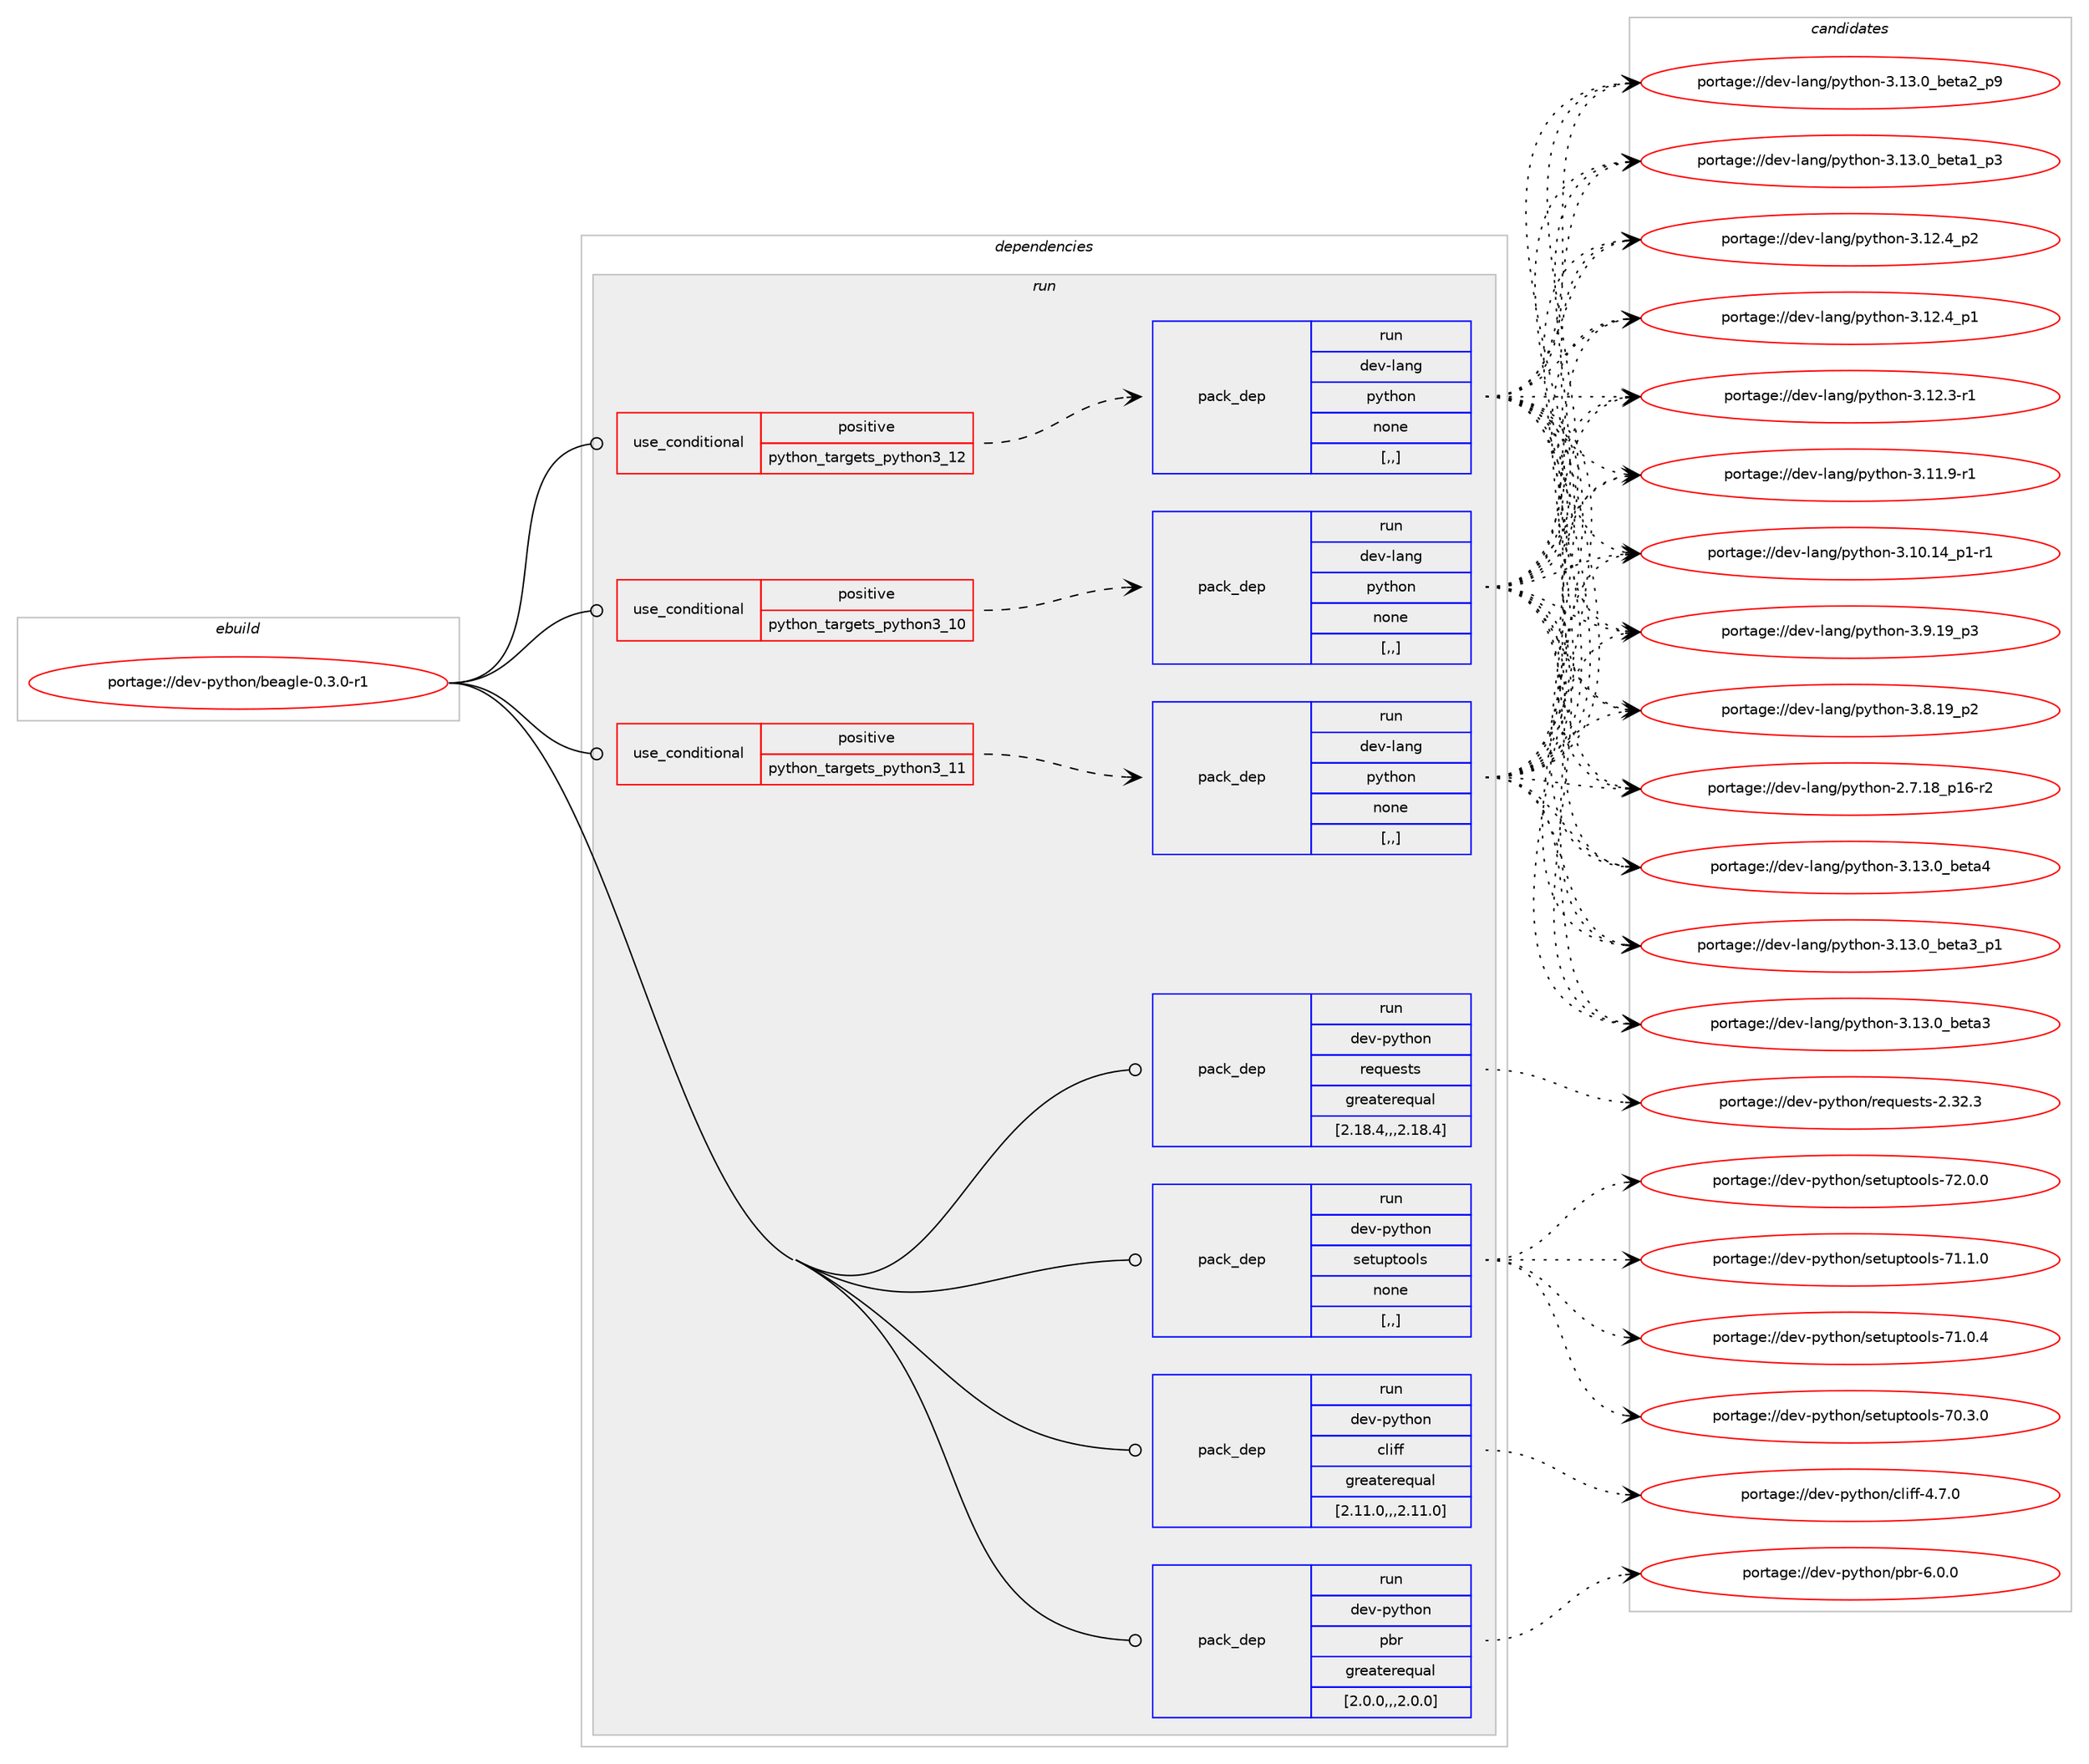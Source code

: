 digraph prolog {

# *************
# Graph options
# *************

newrank=true;
concentrate=true;
compound=true;
graph [rankdir=LR,fontname=Helvetica,fontsize=10,ranksep=1.5];#, ranksep=2.5, nodesep=0.2];
edge  [arrowhead=vee];
node  [fontname=Helvetica,fontsize=10];

# **********
# The ebuild
# **********

subgraph cluster_leftcol {
color=gray;
label=<<i>ebuild</i>>;
id [label="portage://dev-python/beagle-0.3.0-r1", color=red, width=4, href="../dev-python/beagle-0.3.0-r1.svg"];
}

# ****************
# The dependencies
# ****************

subgraph cluster_midcol {
color=gray;
label=<<i>dependencies</i>>;
subgraph cluster_compile {
fillcolor="#eeeeee";
style=filled;
label=<<i>compile</i>>;
}
subgraph cluster_compileandrun {
fillcolor="#eeeeee";
style=filled;
label=<<i>compile and run</i>>;
}
subgraph cluster_run {
fillcolor="#eeeeee";
style=filled;
label=<<i>run</i>>;
subgraph cond31353 {
dependency143037 [label=<<TABLE BORDER="0" CELLBORDER="1" CELLSPACING="0" CELLPADDING="4"><TR><TD ROWSPAN="3" CELLPADDING="10">use_conditional</TD></TR><TR><TD>positive</TD></TR><TR><TD>python_targets_python3_10</TD></TR></TABLE>>, shape=none, color=red];
subgraph pack110439 {
dependency143038 [label=<<TABLE BORDER="0" CELLBORDER="1" CELLSPACING="0" CELLPADDING="4" WIDTH="220"><TR><TD ROWSPAN="6" CELLPADDING="30">pack_dep</TD></TR><TR><TD WIDTH="110">run</TD></TR><TR><TD>dev-lang</TD></TR><TR><TD>python</TD></TR><TR><TD>none</TD></TR><TR><TD>[,,]</TD></TR></TABLE>>, shape=none, color=blue];
}
dependency143037:e -> dependency143038:w [weight=20,style="dashed",arrowhead="vee"];
}
id:e -> dependency143037:w [weight=20,style="solid",arrowhead="odot"];
subgraph cond31354 {
dependency143039 [label=<<TABLE BORDER="0" CELLBORDER="1" CELLSPACING="0" CELLPADDING="4"><TR><TD ROWSPAN="3" CELLPADDING="10">use_conditional</TD></TR><TR><TD>positive</TD></TR><TR><TD>python_targets_python3_11</TD></TR></TABLE>>, shape=none, color=red];
subgraph pack110440 {
dependency143040 [label=<<TABLE BORDER="0" CELLBORDER="1" CELLSPACING="0" CELLPADDING="4" WIDTH="220"><TR><TD ROWSPAN="6" CELLPADDING="30">pack_dep</TD></TR><TR><TD WIDTH="110">run</TD></TR><TR><TD>dev-lang</TD></TR><TR><TD>python</TD></TR><TR><TD>none</TD></TR><TR><TD>[,,]</TD></TR></TABLE>>, shape=none, color=blue];
}
dependency143039:e -> dependency143040:w [weight=20,style="dashed",arrowhead="vee"];
}
id:e -> dependency143039:w [weight=20,style="solid",arrowhead="odot"];
subgraph cond31355 {
dependency143041 [label=<<TABLE BORDER="0" CELLBORDER="1" CELLSPACING="0" CELLPADDING="4"><TR><TD ROWSPAN="3" CELLPADDING="10">use_conditional</TD></TR><TR><TD>positive</TD></TR><TR><TD>python_targets_python3_12</TD></TR></TABLE>>, shape=none, color=red];
subgraph pack110441 {
dependency143042 [label=<<TABLE BORDER="0" CELLBORDER="1" CELLSPACING="0" CELLPADDING="4" WIDTH="220"><TR><TD ROWSPAN="6" CELLPADDING="30">pack_dep</TD></TR><TR><TD WIDTH="110">run</TD></TR><TR><TD>dev-lang</TD></TR><TR><TD>python</TD></TR><TR><TD>none</TD></TR><TR><TD>[,,]</TD></TR></TABLE>>, shape=none, color=blue];
}
dependency143041:e -> dependency143042:w [weight=20,style="dashed",arrowhead="vee"];
}
id:e -> dependency143041:w [weight=20,style="solid",arrowhead="odot"];
subgraph pack110442 {
dependency143043 [label=<<TABLE BORDER="0" CELLBORDER="1" CELLSPACING="0" CELLPADDING="4" WIDTH="220"><TR><TD ROWSPAN="6" CELLPADDING="30">pack_dep</TD></TR><TR><TD WIDTH="110">run</TD></TR><TR><TD>dev-python</TD></TR><TR><TD>cliff</TD></TR><TR><TD>greaterequal</TD></TR><TR><TD>[2.11.0,,,2.11.0]</TD></TR></TABLE>>, shape=none, color=blue];
}
id:e -> dependency143043:w [weight=20,style="solid",arrowhead="odot"];
subgraph pack110443 {
dependency143044 [label=<<TABLE BORDER="0" CELLBORDER="1" CELLSPACING="0" CELLPADDING="4" WIDTH="220"><TR><TD ROWSPAN="6" CELLPADDING="30">pack_dep</TD></TR><TR><TD WIDTH="110">run</TD></TR><TR><TD>dev-python</TD></TR><TR><TD>pbr</TD></TR><TR><TD>greaterequal</TD></TR><TR><TD>[2.0.0,,,2.0.0]</TD></TR></TABLE>>, shape=none, color=blue];
}
id:e -> dependency143044:w [weight=20,style="solid",arrowhead="odot"];
subgraph pack110444 {
dependency143045 [label=<<TABLE BORDER="0" CELLBORDER="1" CELLSPACING="0" CELLPADDING="4" WIDTH="220"><TR><TD ROWSPAN="6" CELLPADDING="30">pack_dep</TD></TR><TR><TD WIDTH="110">run</TD></TR><TR><TD>dev-python</TD></TR><TR><TD>requests</TD></TR><TR><TD>greaterequal</TD></TR><TR><TD>[2.18.4,,,2.18.4]</TD></TR></TABLE>>, shape=none, color=blue];
}
id:e -> dependency143045:w [weight=20,style="solid",arrowhead="odot"];
subgraph pack110445 {
dependency143046 [label=<<TABLE BORDER="0" CELLBORDER="1" CELLSPACING="0" CELLPADDING="4" WIDTH="220"><TR><TD ROWSPAN="6" CELLPADDING="30">pack_dep</TD></TR><TR><TD WIDTH="110">run</TD></TR><TR><TD>dev-python</TD></TR><TR><TD>setuptools</TD></TR><TR><TD>none</TD></TR><TR><TD>[,,]</TD></TR></TABLE>>, shape=none, color=blue];
}
id:e -> dependency143046:w [weight=20,style="solid",arrowhead="odot"];
}
}

# **************
# The candidates
# **************

subgraph cluster_choices {
rank=same;
color=gray;
label=<<i>candidates</i>>;

subgraph choice110439 {
color=black;
nodesep=1;
choice1001011184510897110103471121211161041111104551464951464895981011169752 [label="portage://dev-lang/python-3.13.0_beta4", color=red, width=4,href="../dev-lang/python-3.13.0_beta4.svg"];
choice10010111845108971101034711212111610411111045514649514648959810111697519511249 [label="portage://dev-lang/python-3.13.0_beta3_p1", color=red, width=4,href="../dev-lang/python-3.13.0_beta3_p1.svg"];
choice1001011184510897110103471121211161041111104551464951464895981011169751 [label="portage://dev-lang/python-3.13.0_beta3", color=red, width=4,href="../dev-lang/python-3.13.0_beta3.svg"];
choice10010111845108971101034711212111610411111045514649514648959810111697509511257 [label="portage://dev-lang/python-3.13.0_beta2_p9", color=red, width=4,href="../dev-lang/python-3.13.0_beta2_p9.svg"];
choice10010111845108971101034711212111610411111045514649514648959810111697499511251 [label="portage://dev-lang/python-3.13.0_beta1_p3", color=red, width=4,href="../dev-lang/python-3.13.0_beta1_p3.svg"];
choice100101118451089711010347112121116104111110455146495046529511250 [label="portage://dev-lang/python-3.12.4_p2", color=red, width=4,href="../dev-lang/python-3.12.4_p2.svg"];
choice100101118451089711010347112121116104111110455146495046529511249 [label="portage://dev-lang/python-3.12.4_p1", color=red, width=4,href="../dev-lang/python-3.12.4_p1.svg"];
choice100101118451089711010347112121116104111110455146495046514511449 [label="portage://dev-lang/python-3.12.3-r1", color=red, width=4,href="../dev-lang/python-3.12.3-r1.svg"];
choice100101118451089711010347112121116104111110455146494946574511449 [label="portage://dev-lang/python-3.11.9-r1", color=red, width=4,href="../dev-lang/python-3.11.9-r1.svg"];
choice100101118451089711010347112121116104111110455146494846495295112494511449 [label="portage://dev-lang/python-3.10.14_p1-r1", color=red, width=4,href="../dev-lang/python-3.10.14_p1-r1.svg"];
choice100101118451089711010347112121116104111110455146574649579511251 [label="portage://dev-lang/python-3.9.19_p3", color=red, width=4,href="../dev-lang/python-3.9.19_p3.svg"];
choice100101118451089711010347112121116104111110455146564649579511250 [label="portage://dev-lang/python-3.8.19_p2", color=red, width=4,href="../dev-lang/python-3.8.19_p2.svg"];
choice100101118451089711010347112121116104111110455046554649569511249544511450 [label="portage://dev-lang/python-2.7.18_p16-r2", color=red, width=4,href="../dev-lang/python-2.7.18_p16-r2.svg"];
dependency143038:e -> choice1001011184510897110103471121211161041111104551464951464895981011169752:w [style=dotted,weight="100"];
dependency143038:e -> choice10010111845108971101034711212111610411111045514649514648959810111697519511249:w [style=dotted,weight="100"];
dependency143038:e -> choice1001011184510897110103471121211161041111104551464951464895981011169751:w [style=dotted,weight="100"];
dependency143038:e -> choice10010111845108971101034711212111610411111045514649514648959810111697509511257:w [style=dotted,weight="100"];
dependency143038:e -> choice10010111845108971101034711212111610411111045514649514648959810111697499511251:w [style=dotted,weight="100"];
dependency143038:e -> choice100101118451089711010347112121116104111110455146495046529511250:w [style=dotted,weight="100"];
dependency143038:e -> choice100101118451089711010347112121116104111110455146495046529511249:w [style=dotted,weight="100"];
dependency143038:e -> choice100101118451089711010347112121116104111110455146495046514511449:w [style=dotted,weight="100"];
dependency143038:e -> choice100101118451089711010347112121116104111110455146494946574511449:w [style=dotted,weight="100"];
dependency143038:e -> choice100101118451089711010347112121116104111110455146494846495295112494511449:w [style=dotted,weight="100"];
dependency143038:e -> choice100101118451089711010347112121116104111110455146574649579511251:w [style=dotted,weight="100"];
dependency143038:e -> choice100101118451089711010347112121116104111110455146564649579511250:w [style=dotted,weight="100"];
dependency143038:e -> choice100101118451089711010347112121116104111110455046554649569511249544511450:w [style=dotted,weight="100"];
}
subgraph choice110440 {
color=black;
nodesep=1;
choice1001011184510897110103471121211161041111104551464951464895981011169752 [label="portage://dev-lang/python-3.13.0_beta4", color=red, width=4,href="../dev-lang/python-3.13.0_beta4.svg"];
choice10010111845108971101034711212111610411111045514649514648959810111697519511249 [label="portage://dev-lang/python-3.13.0_beta3_p1", color=red, width=4,href="../dev-lang/python-3.13.0_beta3_p1.svg"];
choice1001011184510897110103471121211161041111104551464951464895981011169751 [label="portage://dev-lang/python-3.13.0_beta3", color=red, width=4,href="../dev-lang/python-3.13.0_beta3.svg"];
choice10010111845108971101034711212111610411111045514649514648959810111697509511257 [label="portage://dev-lang/python-3.13.0_beta2_p9", color=red, width=4,href="../dev-lang/python-3.13.0_beta2_p9.svg"];
choice10010111845108971101034711212111610411111045514649514648959810111697499511251 [label="portage://dev-lang/python-3.13.0_beta1_p3", color=red, width=4,href="../dev-lang/python-3.13.0_beta1_p3.svg"];
choice100101118451089711010347112121116104111110455146495046529511250 [label="portage://dev-lang/python-3.12.4_p2", color=red, width=4,href="../dev-lang/python-3.12.4_p2.svg"];
choice100101118451089711010347112121116104111110455146495046529511249 [label="portage://dev-lang/python-3.12.4_p1", color=red, width=4,href="../dev-lang/python-3.12.4_p1.svg"];
choice100101118451089711010347112121116104111110455146495046514511449 [label="portage://dev-lang/python-3.12.3-r1", color=red, width=4,href="../dev-lang/python-3.12.3-r1.svg"];
choice100101118451089711010347112121116104111110455146494946574511449 [label="portage://dev-lang/python-3.11.9-r1", color=red, width=4,href="../dev-lang/python-3.11.9-r1.svg"];
choice100101118451089711010347112121116104111110455146494846495295112494511449 [label="portage://dev-lang/python-3.10.14_p1-r1", color=red, width=4,href="../dev-lang/python-3.10.14_p1-r1.svg"];
choice100101118451089711010347112121116104111110455146574649579511251 [label="portage://dev-lang/python-3.9.19_p3", color=red, width=4,href="../dev-lang/python-3.9.19_p3.svg"];
choice100101118451089711010347112121116104111110455146564649579511250 [label="portage://dev-lang/python-3.8.19_p2", color=red, width=4,href="../dev-lang/python-3.8.19_p2.svg"];
choice100101118451089711010347112121116104111110455046554649569511249544511450 [label="portage://dev-lang/python-2.7.18_p16-r2", color=red, width=4,href="../dev-lang/python-2.7.18_p16-r2.svg"];
dependency143040:e -> choice1001011184510897110103471121211161041111104551464951464895981011169752:w [style=dotted,weight="100"];
dependency143040:e -> choice10010111845108971101034711212111610411111045514649514648959810111697519511249:w [style=dotted,weight="100"];
dependency143040:e -> choice1001011184510897110103471121211161041111104551464951464895981011169751:w [style=dotted,weight="100"];
dependency143040:e -> choice10010111845108971101034711212111610411111045514649514648959810111697509511257:w [style=dotted,weight="100"];
dependency143040:e -> choice10010111845108971101034711212111610411111045514649514648959810111697499511251:w [style=dotted,weight="100"];
dependency143040:e -> choice100101118451089711010347112121116104111110455146495046529511250:w [style=dotted,weight="100"];
dependency143040:e -> choice100101118451089711010347112121116104111110455146495046529511249:w [style=dotted,weight="100"];
dependency143040:e -> choice100101118451089711010347112121116104111110455146495046514511449:w [style=dotted,weight="100"];
dependency143040:e -> choice100101118451089711010347112121116104111110455146494946574511449:w [style=dotted,weight="100"];
dependency143040:e -> choice100101118451089711010347112121116104111110455146494846495295112494511449:w [style=dotted,weight="100"];
dependency143040:e -> choice100101118451089711010347112121116104111110455146574649579511251:w [style=dotted,weight="100"];
dependency143040:e -> choice100101118451089711010347112121116104111110455146564649579511250:w [style=dotted,weight="100"];
dependency143040:e -> choice100101118451089711010347112121116104111110455046554649569511249544511450:w [style=dotted,weight="100"];
}
subgraph choice110441 {
color=black;
nodesep=1;
choice1001011184510897110103471121211161041111104551464951464895981011169752 [label="portage://dev-lang/python-3.13.0_beta4", color=red, width=4,href="../dev-lang/python-3.13.0_beta4.svg"];
choice10010111845108971101034711212111610411111045514649514648959810111697519511249 [label="portage://dev-lang/python-3.13.0_beta3_p1", color=red, width=4,href="../dev-lang/python-3.13.0_beta3_p1.svg"];
choice1001011184510897110103471121211161041111104551464951464895981011169751 [label="portage://dev-lang/python-3.13.0_beta3", color=red, width=4,href="../dev-lang/python-3.13.0_beta3.svg"];
choice10010111845108971101034711212111610411111045514649514648959810111697509511257 [label="portage://dev-lang/python-3.13.0_beta2_p9", color=red, width=4,href="../dev-lang/python-3.13.0_beta2_p9.svg"];
choice10010111845108971101034711212111610411111045514649514648959810111697499511251 [label="portage://dev-lang/python-3.13.0_beta1_p3", color=red, width=4,href="../dev-lang/python-3.13.0_beta1_p3.svg"];
choice100101118451089711010347112121116104111110455146495046529511250 [label="portage://dev-lang/python-3.12.4_p2", color=red, width=4,href="../dev-lang/python-3.12.4_p2.svg"];
choice100101118451089711010347112121116104111110455146495046529511249 [label="portage://dev-lang/python-3.12.4_p1", color=red, width=4,href="../dev-lang/python-3.12.4_p1.svg"];
choice100101118451089711010347112121116104111110455146495046514511449 [label="portage://dev-lang/python-3.12.3-r1", color=red, width=4,href="../dev-lang/python-3.12.3-r1.svg"];
choice100101118451089711010347112121116104111110455146494946574511449 [label="portage://dev-lang/python-3.11.9-r1", color=red, width=4,href="../dev-lang/python-3.11.9-r1.svg"];
choice100101118451089711010347112121116104111110455146494846495295112494511449 [label="portage://dev-lang/python-3.10.14_p1-r1", color=red, width=4,href="../dev-lang/python-3.10.14_p1-r1.svg"];
choice100101118451089711010347112121116104111110455146574649579511251 [label="portage://dev-lang/python-3.9.19_p3", color=red, width=4,href="../dev-lang/python-3.9.19_p3.svg"];
choice100101118451089711010347112121116104111110455146564649579511250 [label="portage://dev-lang/python-3.8.19_p2", color=red, width=4,href="../dev-lang/python-3.8.19_p2.svg"];
choice100101118451089711010347112121116104111110455046554649569511249544511450 [label="portage://dev-lang/python-2.7.18_p16-r2", color=red, width=4,href="../dev-lang/python-2.7.18_p16-r2.svg"];
dependency143042:e -> choice1001011184510897110103471121211161041111104551464951464895981011169752:w [style=dotted,weight="100"];
dependency143042:e -> choice10010111845108971101034711212111610411111045514649514648959810111697519511249:w [style=dotted,weight="100"];
dependency143042:e -> choice1001011184510897110103471121211161041111104551464951464895981011169751:w [style=dotted,weight="100"];
dependency143042:e -> choice10010111845108971101034711212111610411111045514649514648959810111697509511257:w [style=dotted,weight="100"];
dependency143042:e -> choice10010111845108971101034711212111610411111045514649514648959810111697499511251:w [style=dotted,weight="100"];
dependency143042:e -> choice100101118451089711010347112121116104111110455146495046529511250:w [style=dotted,weight="100"];
dependency143042:e -> choice100101118451089711010347112121116104111110455146495046529511249:w [style=dotted,weight="100"];
dependency143042:e -> choice100101118451089711010347112121116104111110455146495046514511449:w [style=dotted,weight="100"];
dependency143042:e -> choice100101118451089711010347112121116104111110455146494946574511449:w [style=dotted,weight="100"];
dependency143042:e -> choice100101118451089711010347112121116104111110455146494846495295112494511449:w [style=dotted,weight="100"];
dependency143042:e -> choice100101118451089711010347112121116104111110455146574649579511251:w [style=dotted,weight="100"];
dependency143042:e -> choice100101118451089711010347112121116104111110455146564649579511250:w [style=dotted,weight="100"];
dependency143042:e -> choice100101118451089711010347112121116104111110455046554649569511249544511450:w [style=dotted,weight="100"];
}
subgraph choice110442 {
color=black;
nodesep=1;
choice100101118451121211161041111104799108105102102455246554648 [label="portage://dev-python/cliff-4.7.0", color=red, width=4,href="../dev-python/cliff-4.7.0.svg"];
dependency143043:e -> choice100101118451121211161041111104799108105102102455246554648:w [style=dotted,weight="100"];
}
subgraph choice110443 {
color=black;
nodesep=1;
choice100101118451121211161041111104711298114455446484648 [label="portage://dev-python/pbr-6.0.0", color=red, width=4,href="../dev-python/pbr-6.0.0.svg"];
dependency143044:e -> choice100101118451121211161041111104711298114455446484648:w [style=dotted,weight="100"];
}
subgraph choice110444 {
color=black;
nodesep=1;
choice100101118451121211161041111104711410111311710111511611545504651504651 [label="portage://dev-python/requests-2.32.3", color=red, width=4,href="../dev-python/requests-2.32.3.svg"];
dependency143045:e -> choice100101118451121211161041111104711410111311710111511611545504651504651:w [style=dotted,weight="100"];
}
subgraph choice110445 {
color=black;
nodesep=1;
choice100101118451121211161041111104711510111611711211611111110811545555046484648 [label="portage://dev-python/setuptools-72.0.0", color=red, width=4,href="../dev-python/setuptools-72.0.0.svg"];
choice100101118451121211161041111104711510111611711211611111110811545554946494648 [label="portage://dev-python/setuptools-71.1.0", color=red, width=4,href="../dev-python/setuptools-71.1.0.svg"];
choice100101118451121211161041111104711510111611711211611111110811545554946484652 [label="portage://dev-python/setuptools-71.0.4", color=red, width=4,href="../dev-python/setuptools-71.0.4.svg"];
choice100101118451121211161041111104711510111611711211611111110811545554846514648 [label="portage://dev-python/setuptools-70.3.0", color=red, width=4,href="../dev-python/setuptools-70.3.0.svg"];
dependency143046:e -> choice100101118451121211161041111104711510111611711211611111110811545555046484648:w [style=dotted,weight="100"];
dependency143046:e -> choice100101118451121211161041111104711510111611711211611111110811545554946494648:w [style=dotted,weight="100"];
dependency143046:e -> choice100101118451121211161041111104711510111611711211611111110811545554946484652:w [style=dotted,weight="100"];
dependency143046:e -> choice100101118451121211161041111104711510111611711211611111110811545554846514648:w [style=dotted,weight="100"];
}
}

}

